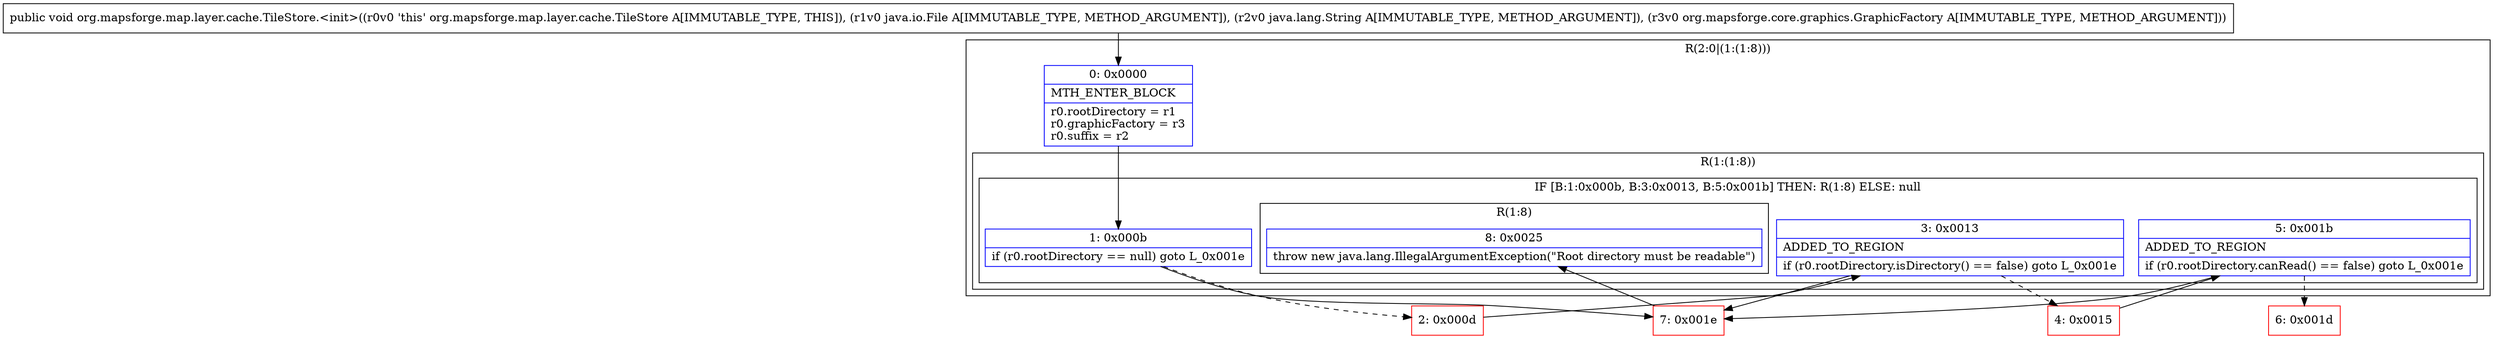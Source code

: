 digraph "CFG fororg.mapsforge.map.layer.cache.TileStore.\<init\>(Ljava\/io\/File;Ljava\/lang\/String;Lorg\/mapsforge\/core\/graphics\/GraphicFactory;)V" {
subgraph cluster_Region_364849769 {
label = "R(2:0|(1:(1:8)))";
node [shape=record,color=blue];
Node_0 [shape=record,label="{0\:\ 0x0000|MTH_ENTER_BLOCK\l|r0.rootDirectory = r1\lr0.graphicFactory = r3\lr0.suffix = r2\l}"];
subgraph cluster_Region_1701176624 {
label = "R(1:(1:8))";
node [shape=record,color=blue];
subgraph cluster_IfRegion_19441190 {
label = "IF [B:1:0x000b, B:3:0x0013, B:5:0x001b] THEN: R(1:8) ELSE: null";
node [shape=record,color=blue];
Node_1 [shape=record,label="{1\:\ 0x000b|if (r0.rootDirectory == null) goto L_0x001e\l}"];
Node_3 [shape=record,label="{3\:\ 0x0013|ADDED_TO_REGION\l|if (r0.rootDirectory.isDirectory() == false) goto L_0x001e\l}"];
Node_5 [shape=record,label="{5\:\ 0x001b|ADDED_TO_REGION\l|if (r0.rootDirectory.canRead() == false) goto L_0x001e\l}"];
subgraph cluster_Region_690797458 {
label = "R(1:8)";
node [shape=record,color=blue];
Node_8 [shape=record,label="{8\:\ 0x0025|throw new java.lang.IllegalArgumentException(\"Root directory must be readable\")\l}"];
}
}
}
}
Node_2 [shape=record,color=red,label="{2\:\ 0x000d}"];
Node_4 [shape=record,color=red,label="{4\:\ 0x0015}"];
Node_6 [shape=record,color=red,label="{6\:\ 0x001d}"];
Node_7 [shape=record,color=red,label="{7\:\ 0x001e}"];
MethodNode[shape=record,label="{public void org.mapsforge.map.layer.cache.TileStore.\<init\>((r0v0 'this' org.mapsforge.map.layer.cache.TileStore A[IMMUTABLE_TYPE, THIS]), (r1v0 java.io.File A[IMMUTABLE_TYPE, METHOD_ARGUMENT]), (r2v0 java.lang.String A[IMMUTABLE_TYPE, METHOD_ARGUMENT]), (r3v0 org.mapsforge.core.graphics.GraphicFactory A[IMMUTABLE_TYPE, METHOD_ARGUMENT])) }"];
MethodNode -> Node_0;
Node_0 -> Node_1;
Node_1 -> Node_2[style=dashed];
Node_1 -> Node_7;
Node_3 -> Node_4[style=dashed];
Node_3 -> Node_7;
Node_5 -> Node_6[style=dashed];
Node_5 -> Node_7;
Node_2 -> Node_3;
Node_4 -> Node_5;
Node_7 -> Node_8;
}

